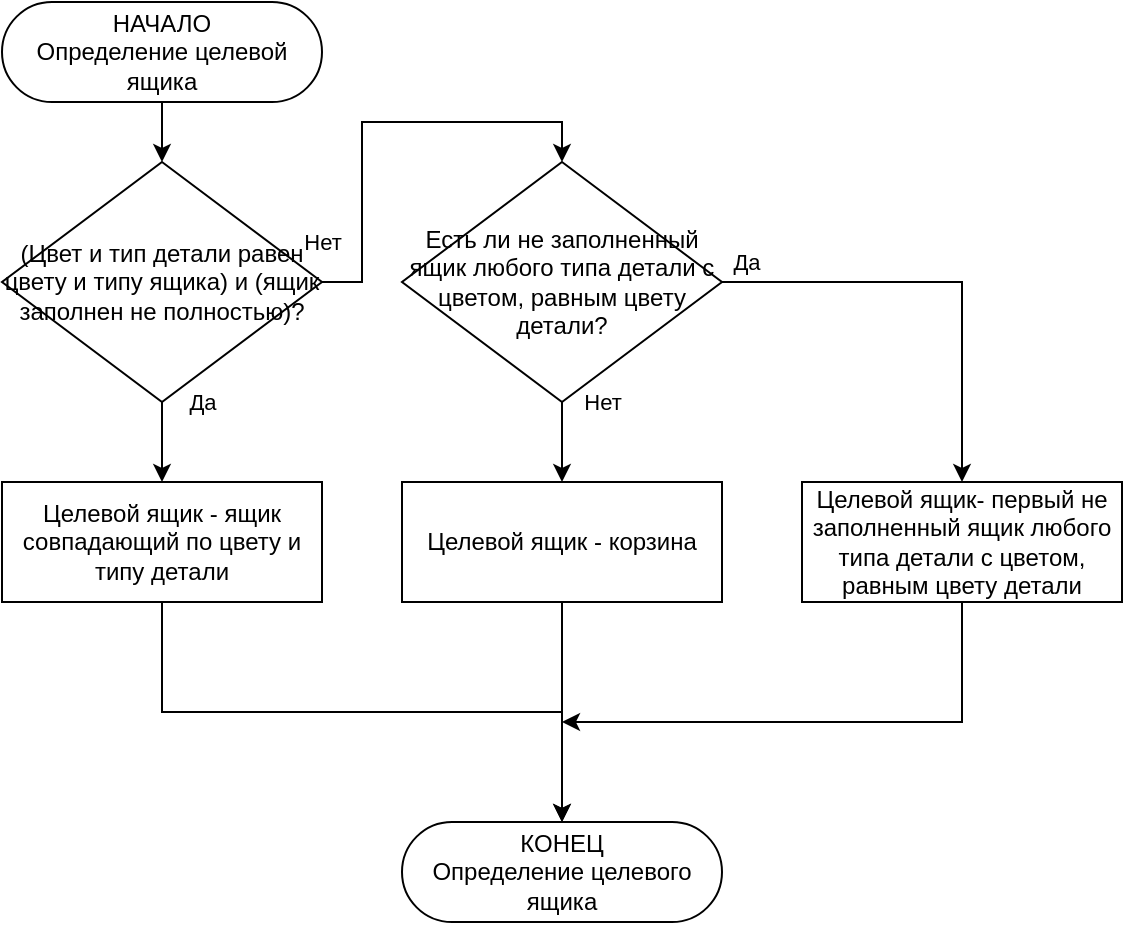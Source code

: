 <mxfile version="15.0.6" type="device"><diagram id="C5RBs43oDa-KdzZeNtuy" name="Page-1"><mxGraphModel dx="1102" dy="614" grid="1" gridSize="10" guides="1" tooltips="1" connect="1" arrows="1" fold="1" page="1" pageScale="1" pageWidth="827" pageHeight="1169" math="0" shadow="0"><root><mxCell id="WIyWlLk6GJQsqaUBKTNV-0"/><mxCell id="WIyWlLk6GJQsqaUBKTNV-1" parent="WIyWlLk6GJQsqaUBKTNV-0"/><mxCell id="M12IGAEPzTJvMB9KKmbR-4" value="" style="edgeStyle=orthogonalEdgeStyle;rounded=0;orthogonalLoop=1;jettySize=auto;html=1;" edge="1" parent="WIyWlLk6GJQsqaUBKTNV-1" source="M12IGAEPzTJvMB9KKmbR-0" target="M12IGAEPzTJvMB9KKmbR-3"><mxGeometry relative="1" as="geometry"/></mxCell><mxCell id="M12IGAEPzTJvMB9KKmbR-0" value="НАЧАЛО&lt;br&gt;Определение целевой ящика" style="rounded=1;whiteSpace=wrap;html=1;arcSize=50;strokeWidth=1;fontSize=12;" vertex="1" parent="WIyWlLk6GJQsqaUBKTNV-1"><mxGeometry x="40" y="80" width="160" height="50" as="geometry"/></mxCell><mxCell id="M12IGAEPzTJvMB9KKmbR-11" value="Нет" style="edgeStyle=orthogonalEdgeStyle;rounded=0;orthogonalLoop=1;jettySize=auto;html=1;entryX=0.5;entryY=0;entryDx=0;entryDy=0;" edge="1" parent="WIyWlLk6GJQsqaUBKTNV-1" source="M12IGAEPzTJvMB9KKmbR-3" target="M12IGAEPzTJvMB9KKmbR-10"><mxGeometry x="-0.636" y="20" relative="1" as="geometry"><mxPoint as="offset"/></mxGeometry></mxCell><mxCell id="M12IGAEPzTJvMB9KKmbR-22" value="Да" style="edgeStyle=orthogonalEdgeStyle;rounded=0;orthogonalLoop=1;jettySize=auto;html=1;" edge="1" parent="WIyWlLk6GJQsqaUBKTNV-1" source="M12IGAEPzTJvMB9KKmbR-3" target="M12IGAEPzTJvMB9KKmbR-21"><mxGeometry x="-1" y="20" relative="1" as="geometry"><mxPoint as="offset"/></mxGeometry></mxCell><mxCell id="M12IGAEPzTJvMB9KKmbR-3" value="(Цвет и тип детали равен цвету и типу ящика) и (ящик заполнен не полностью)?" style="rhombus;whiteSpace=wrap;html=1;" vertex="1" parent="WIyWlLk6GJQsqaUBKTNV-1"><mxGeometry x="40" y="160" width="160" height="120" as="geometry"/></mxCell><mxCell id="M12IGAEPzTJvMB9KKmbR-17" value="Нет" style="edgeStyle=orthogonalEdgeStyle;rounded=0;orthogonalLoop=1;jettySize=auto;html=1;" edge="1" parent="WIyWlLk6GJQsqaUBKTNV-1" source="M12IGAEPzTJvMB9KKmbR-10" target="M12IGAEPzTJvMB9KKmbR-16"><mxGeometry x="-1" y="20" relative="1" as="geometry"><mxPoint as="offset"/></mxGeometry></mxCell><mxCell id="M12IGAEPzTJvMB9KKmbR-19" value="Да" style="edgeStyle=orthogonalEdgeStyle;rounded=0;orthogonalLoop=1;jettySize=auto;html=1;entryX=0.5;entryY=0;entryDx=0;entryDy=0;" edge="1" parent="WIyWlLk6GJQsqaUBKTNV-1" source="M12IGAEPzTJvMB9KKmbR-10" target="M12IGAEPzTJvMB9KKmbR-20"><mxGeometry x="-0.889" y="10" relative="1" as="geometry"><mxPoint x="480" y="290" as="targetPoint"/><mxPoint as="offset"/></mxGeometry></mxCell><mxCell id="M12IGAEPzTJvMB9KKmbR-10" value="Есть ли не заполненный ящик любого типа детали с цветом, равным цвету детали?" style="rhombus;whiteSpace=wrap;html=1;" vertex="1" parent="WIyWlLk6GJQsqaUBKTNV-1"><mxGeometry x="240" y="160" width="160" height="120" as="geometry"/></mxCell><mxCell id="M12IGAEPzTJvMB9KKmbR-25" value="" style="edgeStyle=orthogonalEdgeStyle;rounded=0;orthogonalLoop=1;jettySize=auto;html=1;" edge="1" parent="WIyWlLk6GJQsqaUBKTNV-1" source="M12IGAEPzTJvMB9KKmbR-16" target="M12IGAEPzTJvMB9KKmbR-23"><mxGeometry relative="1" as="geometry"/></mxCell><mxCell id="M12IGAEPzTJvMB9KKmbR-16" value="Целевой ящик - корзина" style="whiteSpace=wrap;html=1;" vertex="1" parent="WIyWlLk6GJQsqaUBKTNV-1"><mxGeometry x="240" y="320" width="160" height="60" as="geometry"/></mxCell><mxCell id="M12IGAEPzTJvMB9KKmbR-27" value="" style="edgeStyle=orthogonalEdgeStyle;rounded=0;orthogonalLoop=1;jettySize=auto;html=1;exitX=0.5;exitY=1;exitDx=0;exitDy=0;" edge="1" parent="WIyWlLk6GJQsqaUBKTNV-1" source="M12IGAEPzTJvMB9KKmbR-20"><mxGeometry relative="1" as="geometry"><mxPoint x="320" y="440" as="targetPoint"/><Array as="points"><mxPoint x="520" y="440"/></Array></mxGeometry></mxCell><mxCell id="M12IGAEPzTJvMB9KKmbR-20" value="Целевой ящик- первый не заполненный ящик любого типа детали с цветом, равным цвету детали" style="rounded=0;whiteSpace=wrap;html=1;" vertex="1" parent="WIyWlLk6GJQsqaUBKTNV-1"><mxGeometry x="440" y="320" width="160" height="60" as="geometry"/></mxCell><mxCell id="M12IGAEPzTJvMB9KKmbR-24" value="" style="edgeStyle=orthogonalEdgeStyle;rounded=0;orthogonalLoop=1;jettySize=auto;html=1;exitX=0.5;exitY=1;exitDx=0;exitDy=0;" edge="1" parent="WIyWlLk6GJQsqaUBKTNV-1" source="M12IGAEPzTJvMB9KKmbR-21" target="M12IGAEPzTJvMB9KKmbR-23"><mxGeometry relative="1" as="geometry"/></mxCell><mxCell id="M12IGAEPzTJvMB9KKmbR-21" value="Целевой ящик - ящик совпадающий по цвету и типу детали" style="whiteSpace=wrap;html=1;" vertex="1" parent="WIyWlLk6GJQsqaUBKTNV-1"><mxGeometry x="40" y="320" width="160" height="60" as="geometry"/></mxCell><mxCell id="M12IGAEPzTJvMB9KKmbR-23" value="КОНЕЦ&lt;br&gt;Определение целевого ящика" style="rounded=1;whiteSpace=wrap;html=1;arcSize=50;strokeWidth=1;fontSize=12;" vertex="1" parent="WIyWlLk6GJQsqaUBKTNV-1"><mxGeometry x="240" y="490" width="160" height="50" as="geometry"/></mxCell></root></mxGraphModel></diagram></mxfile>